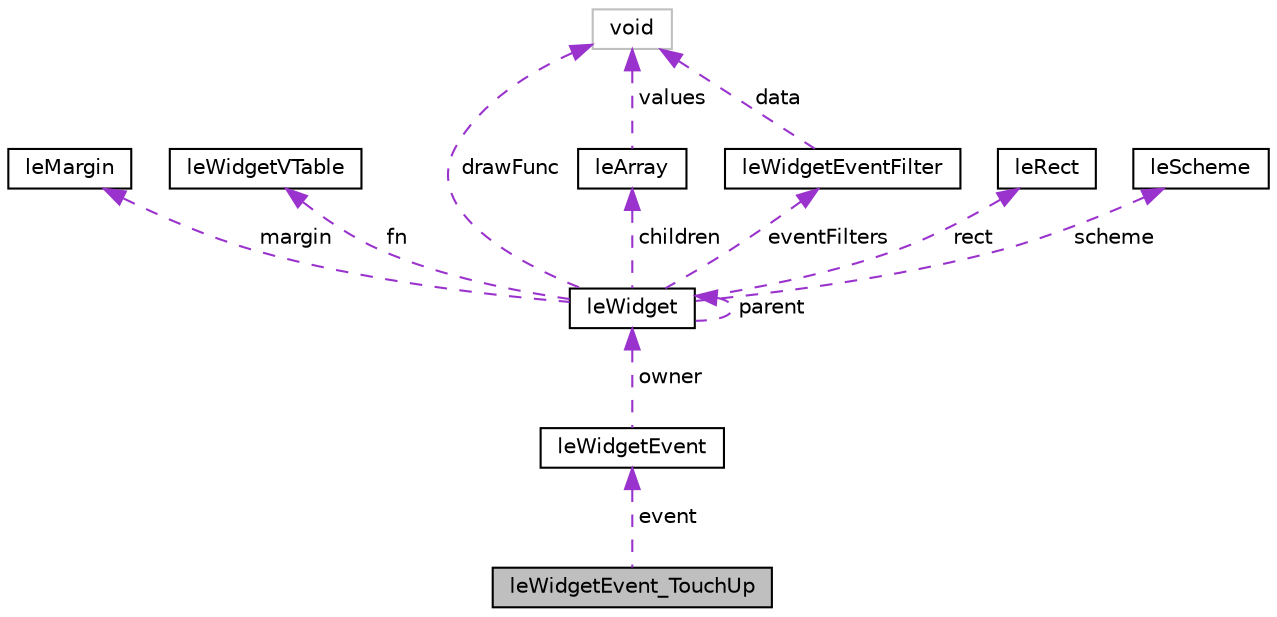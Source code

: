 digraph "leWidgetEvent_TouchUp"
{
 // LATEX_PDF_SIZE
  edge [fontname="Helvetica",fontsize="10",labelfontname="Helvetica",labelfontsize="10"];
  node [fontname="Helvetica",fontsize="10",shape=record];
  Node1 [label="leWidgetEvent_TouchUp",height=0.2,width=0.4,color="black", fillcolor="grey75", style="filled", fontcolor="black",tooltip=" "];
  Node2 -> Node1 [dir="back",color="darkorchid3",fontsize="10",style="dashed",label=" event" ,fontname="Helvetica"];
  Node2 [label="leWidgetEvent",height=0.2,width=0.4,color="black", fillcolor="white", style="filled",URL="$structle_widget_event.html",tooltip=" "];
  Node3 -> Node2 [dir="back",color="darkorchid3",fontsize="10",style="dashed",label=" owner" ,fontname="Helvetica"];
  Node3 [label="leWidget",height=0.2,width=0.4,color="black", fillcolor="white", style="filled",URL="$structle_widget.html",tooltip=" "];
  Node4 -> Node3 [dir="back",color="darkorchid3",fontsize="10",style="dashed",label=" margin" ,fontname="Helvetica"];
  Node4 [label="leMargin",height=0.2,width=0.4,color="black", fillcolor="white", style="filled",URL="$structle_margin.html",tooltip=" "];
  Node3 -> Node3 [dir="back",color="darkorchid3",fontsize="10",style="dashed",label=" parent" ,fontname="Helvetica"];
  Node5 -> Node3 [dir="back",color="darkorchid3",fontsize="10",style="dashed",label=" fn" ,fontname="Helvetica"];
  Node5 [label="leWidgetVTable",height=0.2,width=0.4,color="black", fillcolor="white", style="filled",URL="$structle_widget_v_table.html",tooltip=" "];
  Node6 -> Node3 [dir="back",color="darkorchid3",fontsize="10",style="dashed",label=" drawFunc" ,fontname="Helvetica"];
  Node6 [label="void",height=0.2,width=0.4,color="grey75", fillcolor="white", style="filled",tooltip=" "];
  Node7 -> Node3 [dir="back",color="darkorchid3",fontsize="10",style="dashed",label=" children" ,fontname="Helvetica"];
  Node7 [label="leArray",height=0.2,width=0.4,color="black", fillcolor="white", style="filled",URL="$structle_array.html",tooltip=" "];
  Node6 -> Node7 [dir="back",color="darkorchid3",fontsize="10",style="dashed",label=" values" ,fontname="Helvetica"];
  Node8 -> Node3 [dir="back",color="darkorchid3",fontsize="10",style="dashed",label=" rect" ,fontname="Helvetica"];
  Node8 [label="leRect",height=0.2,width=0.4,color="black", fillcolor="white", style="filled",URL="$structle_rect.html",tooltip=" "];
  Node9 -> Node3 [dir="back",color="darkorchid3",fontsize="10",style="dashed",label=" scheme" ,fontname="Helvetica"];
  Node9 [label="leScheme",height=0.2,width=0.4,color="black", fillcolor="white", style="filled",URL="$structle_scheme.html",tooltip=" "];
  Node10 -> Node3 [dir="back",color="darkorchid3",fontsize="10",style="dashed",label=" eventFilters" ,fontname="Helvetica"];
  Node10 [label="leWidgetEventFilter",height=0.2,width=0.4,color="black", fillcolor="white", style="filled",URL="$structle_widget_event_filter.html",tooltip=" "];
  Node6 -> Node10 [dir="back",color="darkorchid3",fontsize="10",style="dashed",label=" data" ,fontname="Helvetica"];
}

